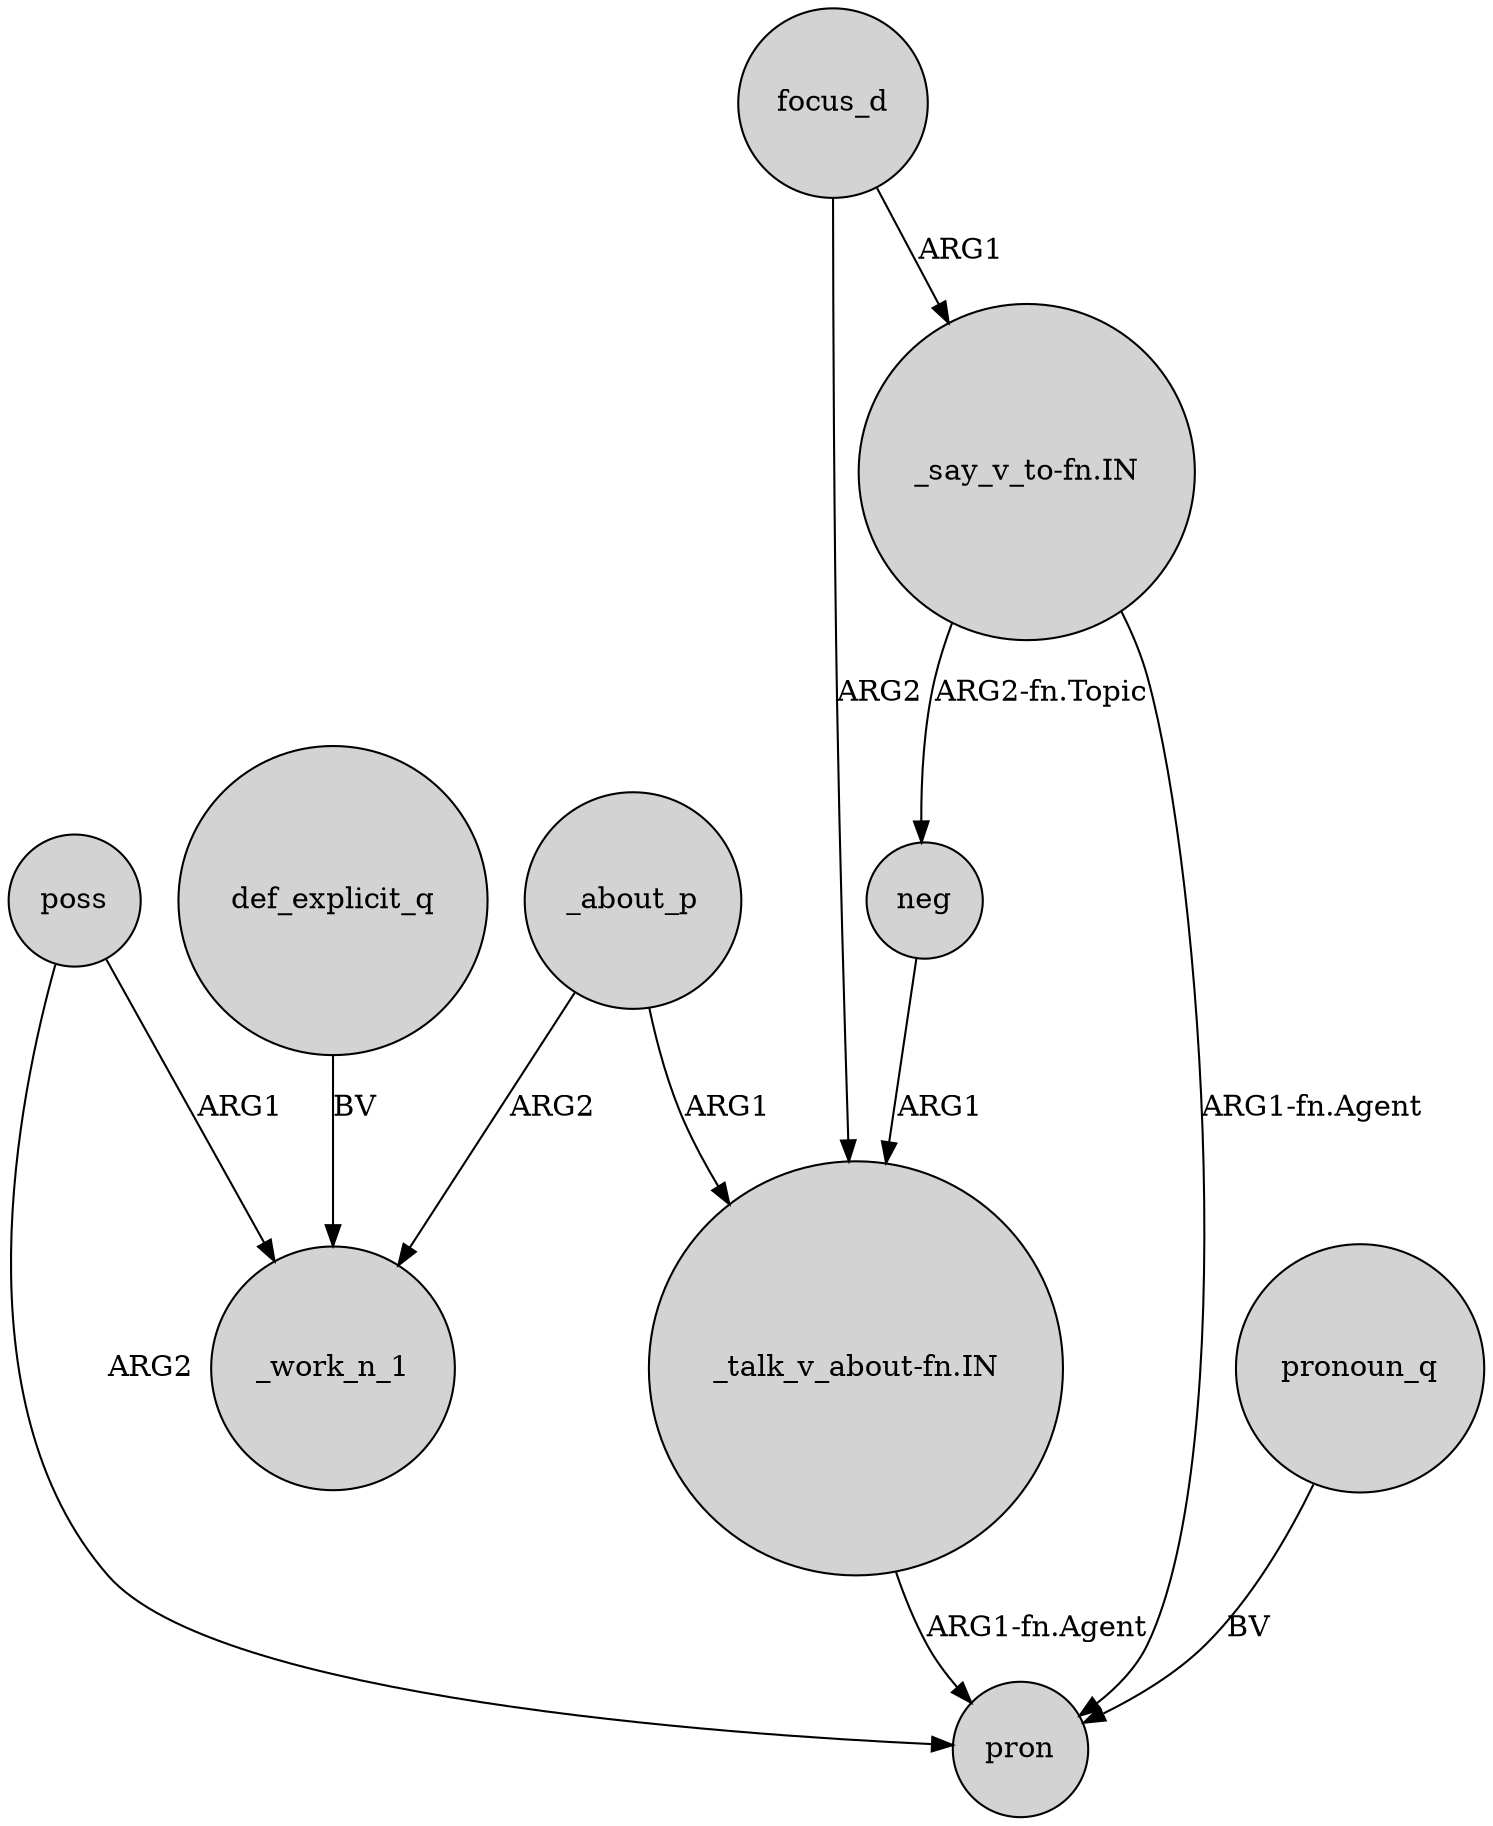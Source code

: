 digraph {
	node [shape=circle style=filled]
	poss -> _work_n_1 [label=ARG1]
	"_talk_v_about-fn.IN" -> pron [label="ARG1-fn.Agent"]
	def_explicit_q -> _work_n_1 [label=BV]
	"_say_v_to-fn.IN" -> neg [label="ARG2-fn.Topic"]
	_about_p -> "_talk_v_about-fn.IN" [label=ARG1]
	"_say_v_to-fn.IN" -> pron [label="ARG1-fn.Agent"]
	focus_d -> "_talk_v_about-fn.IN" [label=ARG2]
	poss -> pron [label=ARG2]
	neg -> "_talk_v_about-fn.IN" [label=ARG1]
	focus_d -> "_say_v_to-fn.IN" [label=ARG1]
	_about_p -> _work_n_1 [label=ARG2]
	pronoun_q -> pron [label=BV]
}
